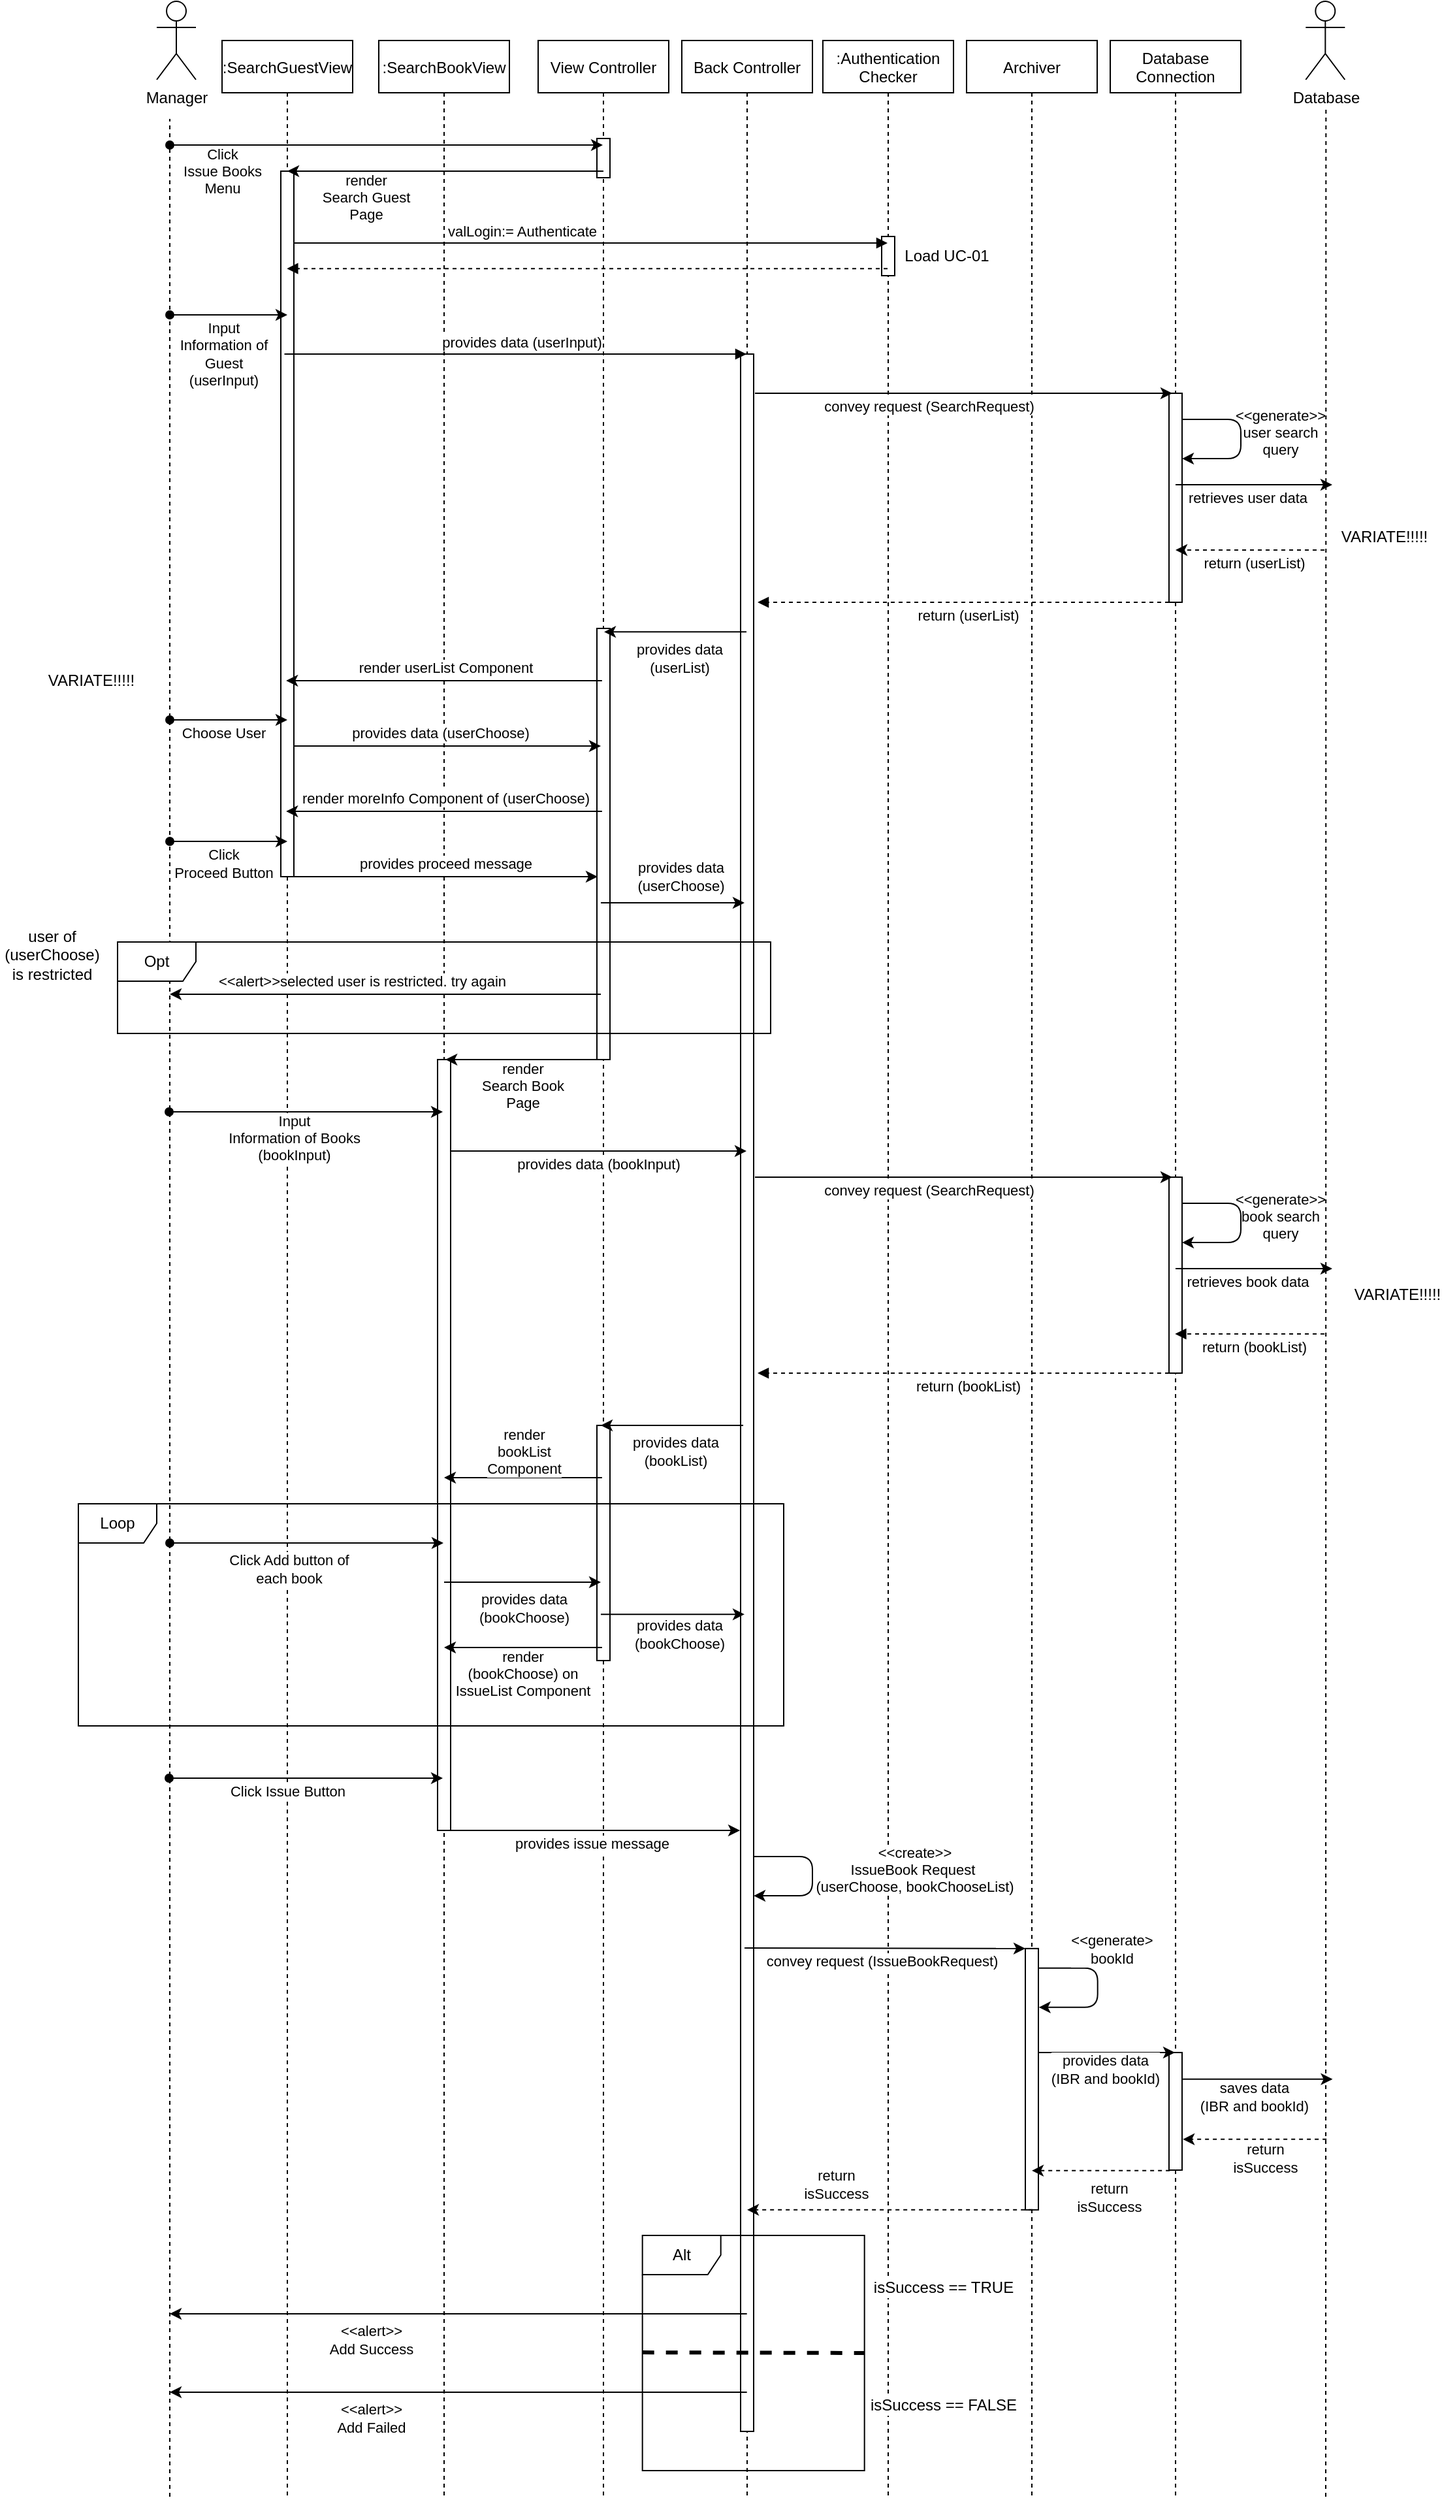 <mxfile version="14.6.11" type="github">
  <diagram id="kgpKYQtTHZ0yAKxKKP6v" name="Page-1">
    <mxGraphModel dx="1422" dy="762" grid="1" gridSize="10" guides="1" tooltips="1" connect="1" arrows="1" fold="1" page="1" pageScale="1" pageWidth="1400" pageHeight="2100" math="0" shadow="0">
      <root>
        <mxCell id="0" />
        <mxCell id="1" parent="0" />
        <mxCell id="IShbP4hHe31vie19D_xC-3" value=":Authentication&#xa;Checker" style="shape=umlLifeline;perimeter=lifelinePerimeter;container=1;collapsible=0;recursiveResize=0;rounded=0;shadow=0;strokeWidth=1;" parent="1" vertex="1">
          <mxGeometry x="750" y="160" width="100" height="1880" as="geometry" />
        </mxCell>
        <mxCell id="IShbP4hHe31vie19D_xC-4" value="" style="points=[];perimeter=orthogonalPerimeter;rounded=0;shadow=0;strokeWidth=1;" parent="IShbP4hHe31vie19D_xC-3" vertex="1">
          <mxGeometry x="45" y="150" width="10" height="30" as="geometry" />
        </mxCell>
        <mxCell id="IShbP4hHe31vie19D_xC-5" value=":SearchGuestView" style="shape=umlLifeline;perimeter=lifelinePerimeter;container=1;collapsible=0;recursiveResize=0;rounded=0;shadow=0;strokeWidth=1;" parent="1" vertex="1">
          <mxGeometry x="290" y="160" width="100" height="1880" as="geometry" />
        </mxCell>
        <mxCell id="IShbP4hHe31vie19D_xC-6" value="" style="points=[];perimeter=orthogonalPerimeter;rounded=0;shadow=0;strokeWidth=1;" parent="IShbP4hHe31vie19D_xC-5" vertex="1">
          <mxGeometry x="45" y="100" width="10" height="540" as="geometry" />
        </mxCell>
        <mxCell id="IShbP4hHe31vie19D_xC-7" value="View Controller" style="shape=umlLifeline;perimeter=lifelinePerimeter;container=1;collapsible=0;recursiveResize=0;rounded=0;shadow=0;strokeWidth=1;" parent="1" vertex="1">
          <mxGeometry x="532" y="160" width="100" height="1880" as="geometry" />
        </mxCell>
        <mxCell id="IShbP4hHe31vie19D_xC-8" value="" style="points=[];perimeter=orthogonalPerimeter;rounded=0;shadow=0;strokeWidth=1;" parent="IShbP4hHe31vie19D_xC-7" vertex="1">
          <mxGeometry x="45" y="75" width="10" height="30" as="geometry" />
        </mxCell>
        <mxCell id="IShbP4hHe31vie19D_xC-98" value="" style="points=[];perimeter=orthogonalPerimeter;rounded=0;shadow=0;strokeWidth=1;" parent="IShbP4hHe31vie19D_xC-7" vertex="1">
          <mxGeometry x="45" y="450" width="10" height="330" as="geometry" />
        </mxCell>
        <mxCell id="IShbP4hHe31vie19D_xC-158" value="" style="points=[];perimeter=orthogonalPerimeter;rounded=0;shadow=0;strokeWidth=1;" parent="IShbP4hHe31vie19D_xC-7" vertex="1">
          <mxGeometry x="45" y="1060" width="10" height="180" as="geometry" />
        </mxCell>
        <mxCell id="IShbP4hHe31vie19D_xC-9" value="valLogin:= Authenticate" style="verticalAlign=bottom;endArrow=block;shadow=0;strokeWidth=1;" parent="1" edge="1">
          <mxGeometry x="-0.23" relative="1" as="geometry">
            <mxPoint x="345" y="315" as="sourcePoint" />
            <mxPoint x="799.5" y="315" as="targetPoint" />
            <Array as="points">
              <mxPoint x="430" y="315" />
              <mxPoint x="730" y="315" />
            </Array>
            <mxPoint as="offset" />
          </mxGeometry>
        </mxCell>
        <mxCell id="IShbP4hHe31vie19D_xC-10" value="Manager" style="shape=umlActor;verticalLabelPosition=bottom;verticalAlign=top;html=1;outlineConnect=0;" parent="1" vertex="1">
          <mxGeometry x="240" y="130" width="30" height="60" as="geometry" />
        </mxCell>
        <mxCell id="IShbP4hHe31vie19D_xC-11" value="Back Controller" style="shape=umlLifeline;perimeter=lifelinePerimeter;container=1;collapsible=0;recursiveResize=0;rounded=0;shadow=0;strokeWidth=1;" parent="1" vertex="1">
          <mxGeometry x="642" y="160" width="100" height="1880" as="geometry" />
        </mxCell>
        <mxCell id="IShbP4hHe31vie19D_xC-136" value="" style="points=[];perimeter=orthogonalPerimeter;rounded=0;shadow=0;strokeWidth=1;" parent="IShbP4hHe31vie19D_xC-11" vertex="1">
          <mxGeometry x="45" y="240" width="10" height="1590" as="geometry" />
        </mxCell>
        <mxCell id="IShbP4hHe31vie19D_xC-13" value=":SearchBookView" style="shape=umlLifeline;perimeter=lifelinePerimeter;container=1;collapsible=0;recursiveResize=0;rounded=0;shadow=0;strokeWidth=1;" parent="1" vertex="1">
          <mxGeometry x="410" y="160" width="100" height="1880" as="geometry" />
        </mxCell>
        <mxCell id="IShbP4hHe31vie19D_xC-111" value="" style="endArrow=classic;html=1;startArrow=none;startFill=0;" parent="IShbP4hHe31vie19D_xC-13" edge="1">
          <mxGeometry width="50" height="50" relative="1" as="geometry">
            <mxPoint x="-65" y="540" as="sourcePoint" />
            <mxPoint x="170" y="540" as="targetPoint" />
            <Array as="points">
              <mxPoint x="-35" y="540" />
              <mxPoint x="-15" y="540" />
            </Array>
          </mxGeometry>
        </mxCell>
        <mxCell id="IShbP4hHe31vie19D_xC-112" value="provides data (userChoose)" style="edgeLabel;html=1;align=center;verticalAlign=middle;resizable=0;points=[];" parent="IShbP4hHe31vie19D_xC-111" vertex="1" connectable="0">
          <mxGeometry x="-0.167" y="-1" relative="1" as="geometry">
            <mxPoint x="14" y="-11" as="offset" />
          </mxGeometry>
        </mxCell>
        <mxCell id="IShbP4hHe31vie19D_xC-121" value="" style="points=[];perimeter=orthogonalPerimeter;rounded=0;shadow=0;strokeWidth=1;" parent="IShbP4hHe31vie19D_xC-13" vertex="1">
          <mxGeometry x="45" y="780" width="10" height="590" as="geometry" />
        </mxCell>
        <mxCell id="IShbP4hHe31vie19D_xC-15" value="Archiver" style="shape=umlLifeline;perimeter=lifelinePerimeter;container=1;collapsible=0;recursiveResize=0;rounded=0;shadow=0;strokeWidth=1;" parent="1" vertex="1">
          <mxGeometry x="860" y="160" width="100" height="1880" as="geometry" />
        </mxCell>
        <mxCell id="IShbP4hHe31vie19D_xC-187" value="" style="points=[];perimeter=orthogonalPerimeter;rounded=0;shadow=0;strokeWidth=1;" parent="IShbP4hHe31vie19D_xC-15" vertex="1">
          <mxGeometry x="45.0" y="1460.42" width="10" height="200" as="geometry" />
        </mxCell>
        <mxCell id="IShbP4hHe31vie19D_xC-189" value="" style="endArrow=classic;html=1;" parent="IShbP4hHe31vie19D_xC-15" target="IShbP4hHe31vie19D_xC-187" edge="1">
          <mxGeometry width="50" height="50" relative="1" as="geometry">
            <mxPoint x="-170" y="1460" as="sourcePoint" />
            <mxPoint x="-59.92" y="1460" as="targetPoint" />
          </mxGeometry>
        </mxCell>
        <mxCell id="IShbP4hHe31vie19D_xC-190" value="convey request (IssueBookRequest)" style="edgeLabel;html=1;align=center;verticalAlign=middle;resizable=0;points=[];" parent="IShbP4hHe31vie19D_xC-189" vertex="1" connectable="0">
          <mxGeometry x="0.082" y="1" relative="1" as="geometry">
            <mxPoint x="-12" y="11" as="offset" />
          </mxGeometry>
        </mxCell>
        <mxCell id="IShbP4hHe31vie19D_xC-191" value="" style="endArrow=classic;html=1;edgeStyle=orthogonalEdgeStyle;" parent="IShbP4hHe31vie19D_xC-15" edge="1">
          <mxGeometry width="50" height="50" relative="1" as="geometry">
            <mxPoint x="55.33" y="1475.4" as="sourcePoint" />
            <mxPoint x="55.33" y="1505.429" as="targetPoint" />
            <Array as="points">
              <mxPoint x="100.33" y="1475.4" />
              <mxPoint x="100.33" y="1505.4" />
            </Array>
          </mxGeometry>
        </mxCell>
        <mxCell id="IShbP4hHe31vie19D_xC-192" value="&amp;lt;&amp;lt;generate&amp;gt;&lt;br&gt;bookId" style="edgeLabel;html=1;align=center;verticalAlign=middle;resizable=0;points=[];" parent="IShbP4hHe31vie19D_xC-191" vertex="1" connectable="0">
          <mxGeometry x="0.886" y="-1" relative="1" as="geometry">
            <mxPoint x="48" y="-44" as="offset" />
          </mxGeometry>
        </mxCell>
        <mxCell id="IShbP4hHe31vie19D_xC-195" value="" style="endArrow=classic;html=1;" parent="IShbP4hHe31vie19D_xC-15" edge="1">
          <mxGeometry width="50" height="50" relative="1" as="geometry">
            <mxPoint x="160.25" y="1560.42" as="sourcePoint" />
            <mxPoint x="280.25" y="1560.42" as="targetPoint" />
          </mxGeometry>
        </mxCell>
        <mxCell id="IShbP4hHe31vie19D_xC-196" value="saves data&lt;br&gt;(IBR and bookId)" style="edgeLabel;html=1;align=center;verticalAlign=middle;resizable=0;points=[];" parent="IShbP4hHe31vie19D_xC-195" vertex="1" connectable="0">
          <mxGeometry x="0.082" y="1" relative="1" as="geometry">
            <mxPoint x="-6" y="14" as="offset" />
          </mxGeometry>
        </mxCell>
        <mxCell id="IShbP4hHe31vie19D_xC-197" value="" style="endArrow=classic;html=1;dashed=1;" parent="IShbP4hHe31vie19D_xC-15" edge="1">
          <mxGeometry width="50" height="50" relative="1" as="geometry">
            <mxPoint x="275.58" y="1606.42" as="sourcePoint" />
            <mxPoint x="165.577" y="1606.42" as="targetPoint" />
            <Array as="points">
              <mxPoint x="225.58" y="1606.42" />
            </Array>
          </mxGeometry>
        </mxCell>
        <mxCell id="IShbP4hHe31vie19D_xC-198" value="return&amp;nbsp;&lt;br&gt;isSuccess&amp;nbsp;" style="edgeLabel;html=1;align=center;verticalAlign=middle;resizable=0;points=[];" parent="IShbP4hHe31vie19D_xC-197" vertex="1" connectable="0">
          <mxGeometry x="-0.364" y="-3" relative="1" as="geometry">
            <mxPoint x="-11" y="17" as="offset" />
          </mxGeometry>
        </mxCell>
        <mxCell id="IShbP4hHe31vie19D_xC-199" value="" style="endArrow=classic;html=1;dashed=1;" parent="IShbP4hHe31vie19D_xC-15" edge="1">
          <mxGeometry width="50" height="50" relative="1" as="geometry">
            <mxPoint x="155.58" y="1630.42" as="sourcePoint" />
            <mxPoint x="50" y="1630.42" as="targetPoint" />
            <Array as="points">
              <mxPoint x="105.58" y="1630.42" />
            </Array>
          </mxGeometry>
        </mxCell>
        <mxCell id="IShbP4hHe31vie19D_xC-200" value="return&lt;br&gt;isSuccess" style="edgeLabel;html=1;align=center;verticalAlign=middle;resizable=0;points=[];" parent="IShbP4hHe31vie19D_xC-199" vertex="1" connectable="0">
          <mxGeometry x="-0.364" y="-3" relative="1" as="geometry">
            <mxPoint x="-13" y="23" as="offset" />
          </mxGeometry>
        </mxCell>
        <mxCell id="IShbP4hHe31vie19D_xC-201" value="" style="endArrow=classic;html=1;dashed=1;" parent="IShbP4hHe31vie19D_xC-15" target="IShbP4hHe31vie19D_xC-11" edge="1">
          <mxGeometry width="50" height="50" relative="1" as="geometry">
            <mxPoint x="50.58" y="1660.42" as="sourcePoint" />
            <mxPoint x="-405.25" y="1660.42" as="targetPoint" />
            <Array as="points">
              <mxPoint x="0.58" y="1660.42" />
            </Array>
          </mxGeometry>
        </mxCell>
        <mxCell id="IShbP4hHe31vie19D_xC-202" value="return&lt;br&gt;isSuccess" style="edgeLabel;html=1;align=center;verticalAlign=middle;resizable=0;points=[];" parent="IShbP4hHe31vie19D_xC-201" vertex="1" connectable="0">
          <mxGeometry x="-0.364" y="-3" relative="1" as="geometry">
            <mxPoint x="-81" y="-17" as="offset" />
          </mxGeometry>
        </mxCell>
        <mxCell id="IShbP4hHe31vie19D_xC-17" value="Database&#xa;Connection" style="shape=umlLifeline;perimeter=lifelinePerimeter;container=1;collapsible=0;recursiveResize=0;rounded=0;shadow=0;strokeWidth=1;" parent="1" vertex="1">
          <mxGeometry x="970" y="160" width="100" height="1880" as="geometry" />
        </mxCell>
        <mxCell id="IShbP4hHe31vie19D_xC-203" value="" style="points=[];perimeter=orthogonalPerimeter;rounded=0;shadow=0;strokeWidth=1;" parent="IShbP4hHe31vie19D_xC-17" vertex="1">
          <mxGeometry x="45" y="1540" width="10" height="90" as="geometry" />
        </mxCell>
        <mxCell id="IShbP4hHe31vie19D_xC-75" value="" style="points=[];perimeter=orthogonalPerimeter;rounded=0;shadow=0;strokeWidth=1;" parent="IShbP4hHe31vie19D_xC-17" vertex="1">
          <mxGeometry x="45" y="270" width="10" height="160" as="geometry" />
        </mxCell>
        <mxCell id="IShbP4hHe31vie19D_xC-19" value="Load UC-01" style="text;html=1;strokeColor=none;fillColor=none;align=center;verticalAlign=middle;whiteSpace=wrap;rounded=0;" parent="1" vertex="1">
          <mxGeometry x="810" y="315" width="70.33" height="20" as="geometry" />
        </mxCell>
        <mxCell id="IShbP4hHe31vie19D_xC-20" value="" style="endArrow=classic;html=1;startArrow=oval;startFill=1;" parent="1" target="IShbP4hHe31vie19D_xC-7" edge="1">
          <mxGeometry width="50" height="50" relative="1" as="geometry">
            <mxPoint x="250" y="240" as="sourcePoint" />
            <mxPoint x="339.5" y="240" as="targetPoint" />
            <Array as="points">
              <mxPoint x="300" y="240" />
              <mxPoint x="320" y="240" />
            </Array>
          </mxGeometry>
        </mxCell>
        <mxCell id="IShbP4hHe31vie19D_xC-21" value="Click&lt;br&gt;Issue Books&lt;br&gt;Menu" style="edgeLabel;html=1;align=center;verticalAlign=middle;resizable=0;points=[];" parent="IShbP4hHe31vie19D_xC-20" vertex="1" connectable="0">
          <mxGeometry x="-0.167" y="-1" relative="1" as="geometry">
            <mxPoint x="-98" y="19" as="offset" />
          </mxGeometry>
        </mxCell>
        <mxCell id="IShbP4hHe31vie19D_xC-22" value="" style="endArrow=classic;html=1;startArrow=oval;startFill=1;" parent="1" edge="1">
          <mxGeometry width="50" height="50" relative="1" as="geometry">
            <mxPoint x="250" y="370" as="sourcePoint" />
            <mxPoint x="340" y="370" as="targetPoint" />
            <Array as="points">
              <mxPoint x="280" y="370" />
              <mxPoint x="300" y="370" />
            </Array>
          </mxGeometry>
        </mxCell>
        <mxCell id="IShbP4hHe31vie19D_xC-23" value="Input&lt;br&gt;Information of&lt;br&gt;Guest&lt;br&gt;(userInput)" style="edgeLabel;html=1;align=center;verticalAlign=middle;resizable=0;points=[];" parent="IShbP4hHe31vie19D_xC-22" vertex="1" connectable="0">
          <mxGeometry x="-0.167" y="-1" relative="1" as="geometry">
            <mxPoint x="3" y="29" as="offset" />
          </mxGeometry>
        </mxCell>
        <mxCell id="IShbP4hHe31vie19D_xC-24" value="" style="endArrow=none;dashed=1;html=1;" parent="1" edge="1">
          <mxGeometry width="50" height="50" relative="1" as="geometry">
            <mxPoint x="250" y="2040" as="sourcePoint" />
            <mxPoint x="250" y="220" as="targetPoint" />
          </mxGeometry>
        </mxCell>
        <mxCell id="IShbP4hHe31vie19D_xC-31" value="Database" style="shape=umlActor;verticalLabelPosition=bottom;verticalAlign=top;html=1;outlineConnect=0;" parent="1" vertex="1">
          <mxGeometry x="1119.67" y="130" width="30" height="60" as="geometry" />
        </mxCell>
        <mxCell id="IShbP4hHe31vie19D_xC-34" value="" style="endArrow=none;dashed=1;html=1;" parent="1" edge="1">
          <mxGeometry width="50" height="50" relative="1" as="geometry">
            <mxPoint x="1135" y="2040" as="sourcePoint" />
            <mxPoint x="1135.17" y="210" as="targetPoint" />
          </mxGeometry>
        </mxCell>
        <mxCell id="IShbP4hHe31vie19D_xC-37" value="" style="verticalAlign=bottom;endArrow=classic;shadow=0;strokeWidth=1;dashed=1;endFill=1;" parent="1" target="IShbP4hHe31vie19D_xC-17" edge="1">
          <mxGeometry x="0.266" relative="1" as="geometry">
            <mxPoint x="1134" y="550" as="sourcePoint" />
            <mxPoint x="1023.667" y="550" as="targetPoint" />
            <Array as="points">
              <mxPoint x="1084" y="550" />
            </Array>
            <mxPoint as="offset" />
          </mxGeometry>
        </mxCell>
        <mxCell id="IShbP4hHe31vie19D_xC-85" value="return (userList)" style="edgeLabel;html=1;align=center;verticalAlign=middle;resizable=0;points=[];" parent="IShbP4hHe31vie19D_xC-37" vertex="1" connectable="0">
          <mxGeometry x="0.207" y="4" relative="1" as="geometry">
            <mxPoint x="15" y="6" as="offset" />
          </mxGeometry>
        </mxCell>
        <mxCell id="IShbP4hHe31vie19D_xC-38" value="" style="verticalAlign=bottom;endArrow=block;shadow=0;strokeWidth=1;dashed=1;" parent="1" edge="1">
          <mxGeometry x="0.266" relative="1" as="geometry">
            <mxPoint x="799.5" y="334.57" as="sourcePoint" />
            <mxPoint x="339.667" y="334.57" as="targetPoint" />
            <Array as="points">
              <mxPoint x="741.02" y="334.57" />
              <mxPoint x="621.02" y="334.57" />
            </Array>
            <mxPoint as="offset" />
          </mxGeometry>
        </mxCell>
        <mxCell id="IShbP4hHe31vie19D_xC-67" value="" style="endArrow=classic;html=1;strokeWidth=1;" parent="1" target="IShbP4hHe31vie19D_xC-5" edge="1">
          <mxGeometry width="50" height="50" relative="1" as="geometry">
            <mxPoint x="582" y="260" as="sourcePoint" />
            <mxPoint x="632" y="210" as="targetPoint" />
          </mxGeometry>
        </mxCell>
        <mxCell id="IShbP4hHe31vie19D_xC-68" value="render&lt;br&gt;Search Guest&lt;br&gt;Page" style="edgeLabel;html=1;align=center;verticalAlign=middle;resizable=0;points=[];" parent="IShbP4hHe31vie19D_xC-67" vertex="1" connectable="0">
          <mxGeometry x="-0.324" y="-3" relative="1" as="geometry">
            <mxPoint x="-100" y="23" as="offset" />
          </mxGeometry>
        </mxCell>
        <mxCell id="IShbP4hHe31vie19D_xC-72" value="provides data (userInput)" style="verticalAlign=bottom;endArrow=block;shadow=0;strokeWidth=1;" parent="1" target="IShbP4hHe31vie19D_xC-11" edge="1">
          <mxGeometry x="0.03" relative="1" as="geometry">
            <mxPoint x="337.75" y="400" as="sourcePoint" />
            <mxPoint x="760" y="400" as="targetPoint" />
            <Array as="points">
              <mxPoint x="422.75" y="400" />
              <mxPoint x="640" y="400" />
            </Array>
            <mxPoint as="offset" />
          </mxGeometry>
        </mxCell>
        <mxCell id="IShbP4hHe31vie19D_xC-73" value="" style="endArrow=classic;html=1;" parent="1" edge="1">
          <mxGeometry width="50" height="50" relative="1" as="geometry">
            <mxPoint x="698" y="430" as="sourcePoint" />
            <mxPoint x="1017.5" y="430" as="targetPoint" />
          </mxGeometry>
        </mxCell>
        <mxCell id="IShbP4hHe31vie19D_xC-74" value="convey request (SearchRequest)" style="edgeLabel;html=1;align=center;verticalAlign=middle;resizable=0;points=[];" parent="IShbP4hHe31vie19D_xC-73" vertex="1" connectable="0">
          <mxGeometry x="0.082" y="1" relative="1" as="geometry">
            <mxPoint x="-40" y="11" as="offset" />
          </mxGeometry>
        </mxCell>
        <mxCell id="IShbP4hHe31vie19D_xC-76" value="" style="endArrow=classic;html=1;" parent="1" edge="1">
          <mxGeometry width="50" height="50" relative="1" as="geometry">
            <mxPoint x="1020" y="500" as="sourcePoint" />
            <mxPoint x="1140" y="500" as="targetPoint" />
          </mxGeometry>
        </mxCell>
        <mxCell id="IShbP4hHe31vie19D_xC-81" value="retrieves user data" style="edgeLabel;html=1;align=center;verticalAlign=middle;resizable=0;points=[];" parent="IShbP4hHe31vie19D_xC-76" vertex="1" connectable="0">
          <mxGeometry x="-0.458" y="-2" relative="1" as="geometry">
            <mxPoint x="22" y="8" as="offset" />
          </mxGeometry>
        </mxCell>
        <mxCell id="IShbP4hHe31vie19D_xC-78" value="" style="endArrow=classic;html=1;edgeStyle=orthogonalEdgeStyle;" parent="1" edge="1">
          <mxGeometry width="50" height="50" relative="1" as="geometry">
            <mxPoint x="1025.0" y="450" as="sourcePoint" />
            <mxPoint x="1025.0" y="480.029" as="targetPoint" />
            <Array as="points">
              <mxPoint x="1070" y="450" />
              <mxPoint x="1070" y="480" />
            </Array>
          </mxGeometry>
        </mxCell>
        <mxCell id="IShbP4hHe31vie19D_xC-79" value="&amp;lt;&amp;lt;generate&amp;gt;&amp;gt;&lt;br&gt;user search&lt;br&gt;query" style="edgeLabel;html=1;align=center;verticalAlign=middle;resizable=0;points=[];labelBackgroundColor=none;" parent="IShbP4hHe31vie19D_xC-78" vertex="1" connectable="0">
          <mxGeometry x="0.886" y="-1" relative="1" as="geometry">
            <mxPoint x="68" y="-19" as="offset" />
          </mxGeometry>
        </mxCell>
        <mxCell id="IShbP4hHe31vie19D_xC-90" value="" style="verticalAlign=bottom;endArrow=block;shadow=0;strokeWidth=1;dashed=1;" parent="1" edge="1">
          <mxGeometry x="0.266" relative="1" as="geometry">
            <mxPoint x="1015.0" y="590" as="sourcePoint" />
            <mxPoint x="700" y="590" as="targetPoint" />
            <Array as="points">
              <mxPoint x="956.52" y="590" />
              <mxPoint x="865.17" y="590" />
              <mxPoint x="836.52" y="590" />
            </Array>
            <mxPoint as="offset" />
          </mxGeometry>
        </mxCell>
        <mxCell id="IShbP4hHe31vie19D_xC-91" value="return (userList)" style="edgeLabel;html=1;align=center;verticalAlign=middle;resizable=0;points=[];" parent="IShbP4hHe31vie19D_xC-90" vertex="1" connectable="0">
          <mxGeometry x="0.883" y="-1" relative="1" as="geometry">
            <mxPoint x="142" y="11" as="offset" />
          </mxGeometry>
        </mxCell>
        <mxCell id="IShbP4hHe31vie19D_xC-92" value="VARIATE!!!!!" style="text;html=1;strokeColor=none;fillColor=none;align=center;verticalAlign=middle;whiteSpace=wrap;rounded=0;" parent="1" vertex="1">
          <mxGeometry x="1160" y="530" width="40" height="20" as="geometry" />
        </mxCell>
        <mxCell id="IShbP4hHe31vie19D_xC-101" value="" style="endArrow=classic;html=1;entryX=0.55;entryY=0.008;entryDx=0;entryDy=0;entryPerimeter=0;" parent="1" source="IShbP4hHe31vie19D_xC-11" target="IShbP4hHe31vie19D_xC-98" edge="1">
          <mxGeometry width="50" height="50" relative="1" as="geometry">
            <mxPoint x="686.83" y="610" as="sourcePoint" />
            <mxPoint x="590" y="610" as="targetPoint" />
            <Array as="points" />
          </mxGeometry>
        </mxCell>
        <mxCell id="IShbP4hHe31vie19D_xC-102" value="provides data&lt;br&gt;(userList)" style="edgeLabel;html=1;align=center;verticalAlign=middle;resizable=0;points=[];" parent="IShbP4hHe31vie19D_xC-101" vertex="1" connectable="0">
          <mxGeometry x="-0.153" y="2" relative="1" as="geometry">
            <mxPoint x="-6" y="18" as="offset" />
          </mxGeometry>
        </mxCell>
        <mxCell id="IShbP4hHe31vie19D_xC-103" value="" style="endArrow=classic;html=1;" parent="1" edge="1">
          <mxGeometry width="50" height="50" relative="1" as="geometry">
            <mxPoint x="580.92" y="650" as="sourcePoint" />
            <mxPoint x="339.087" y="650" as="targetPoint" />
            <Array as="points" />
          </mxGeometry>
        </mxCell>
        <mxCell id="IShbP4hHe31vie19D_xC-104" value="render userList Component" style="edgeLabel;html=1;align=center;verticalAlign=middle;resizable=0;points=[];" parent="IShbP4hHe31vie19D_xC-103" vertex="1" connectable="0">
          <mxGeometry x="-0.153" y="2" relative="1" as="geometry">
            <mxPoint x="-18" y="-12" as="offset" />
          </mxGeometry>
        </mxCell>
        <mxCell id="IShbP4hHe31vie19D_xC-106" value="" style="endArrow=classic;html=1;startArrow=oval;startFill=1;" parent="1" edge="1">
          <mxGeometry width="50" height="50" relative="1" as="geometry">
            <mxPoint x="250" y="680" as="sourcePoint" />
            <mxPoint x="340" y="680" as="targetPoint" />
            <Array as="points">
              <mxPoint x="280" y="680" />
              <mxPoint x="300" y="680" />
            </Array>
          </mxGeometry>
        </mxCell>
        <mxCell id="IShbP4hHe31vie19D_xC-107" value="Choose User" style="edgeLabel;html=1;align=center;verticalAlign=middle;resizable=0;points=[];" parent="IShbP4hHe31vie19D_xC-106" vertex="1" connectable="0">
          <mxGeometry x="-0.167" y="-1" relative="1" as="geometry">
            <mxPoint x="3" y="9" as="offset" />
          </mxGeometry>
        </mxCell>
        <mxCell id="IShbP4hHe31vie19D_xC-110" value="VARIATE!!!!!" style="text;html=1;strokeColor=none;fillColor=none;align=center;verticalAlign=middle;whiteSpace=wrap;rounded=0;" parent="1" vertex="1">
          <mxGeometry x="170" y="640" width="40" height="20" as="geometry" />
        </mxCell>
        <mxCell id="IShbP4hHe31vie19D_xC-113" value="" style="endArrow=classic;html=1;" parent="1" edge="1">
          <mxGeometry width="50" height="50" relative="1" as="geometry">
            <mxPoint x="580.92" y="750" as="sourcePoint" />
            <mxPoint x="339.087" y="750" as="targetPoint" />
            <Array as="points" />
          </mxGeometry>
        </mxCell>
        <mxCell id="IShbP4hHe31vie19D_xC-114" value="render moreInfo Component of (userChoose)" style="edgeLabel;html=1;align=center;verticalAlign=middle;resizable=0;points=[];" parent="IShbP4hHe31vie19D_xC-113" vertex="1" connectable="0">
          <mxGeometry x="-0.153" y="2" relative="1" as="geometry">
            <mxPoint x="-18" y="-12" as="offset" />
          </mxGeometry>
        </mxCell>
        <mxCell id="IShbP4hHe31vie19D_xC-117" value="" style="endArrow=classic;html=1;startArrow=oval;startFill=1;" parent="1" edge="1">
          <mxGeometry width="50" height="50" relative="1" as="geometry">
            <mxPoint x="250" y="773" as="sourcePoint" />
            <mxPoint x="340" y="773" as="targetPoint" />
            <Array as="points">
              <mxPoint x="280" y="773" />
              <mxPoint x="300" y="773" />
            </Array>
          </mxGeometry>
        </mxCell>
        <mxCell id="IShbP4hHe31vie19D_xC-118" value="Click&lt;br&gt;Proceed Button" style="edgeLabel;html=1;align=center;verticalAlign=middle;resizable=0;points=[];" parent="IShbP4hHe31vie19D_xC-117" vertex="1" connectable="0">
          <mxGeometry x="-0.167" y="-1" relative="1" as="geometry">
            <mxPoint x="3" y="16" as="offset" />
          </mxGeometry>
        </mxCell>
        <mxCell id="IShbP4hHe31vie19D_xC-119" value="" style="endArrow=classic;html=1;startArrow=none;startFill=0;" parent="1" edge="1">
          <mxGeometry width="50" height="50" relative="1" as="geometry">
            <mxPoint x="342.5" y="800" as="sourcePoint" />
            <mxPoint x="577.5" y="800" as="targetPoint" />
            <Array as="points">
              <mxPoint x="372.5" y="800" />
              <mxPoint x="392.5" y="800" />
            </Array>
          </mxGeometry>
        </mxCell>
        <mxCell id="IShbP4hHe31vie19D_xC-120" value="provides proceed message" style="edgeLabel;html=1;align=center;verticalAlign=middle;resizable=0;points=[];" parent="IShbP4hHe31vie19D_xC-119" vertex="1" connectable="0">
          <mxGeometry x="-0.167" y="-1" relative="1" as="geometry">
            <mxPoint x="20" y="-11" as="offset" />
          </mxGeometry>
        </mxCell>
        <mxCell id="IShbP4hHe31vie19D_xC-122" value="" style="endArrow=classic;html=1;" parent="1" edge="1">
          <mxGeometry width="50" height="50" relative="1" as="geometry">
            <mxPoint x="580" y="940" as="sourcePoint" />
            <mxPoint x="461.087" y="940" as="targetPoint" />
            <Array as="points" />
          </mxGeometry>
        </mxCell>
        <mxCell id="IShbP4hHe31vie19D_xC-123" value="render&lt;br&gt;Search Book&lt;br&gt;Page" style="edgeLabel;html=1;align=center;verticalAlign=middle;resizable=0;points=[];" parent="IShbP4hHe31vie19D_xC-122" vertex="1" connectable="0">
          <mxGeometry x="-0.153" y="2" relative="1" as="geometry">
            <mxPoint x="-10" y="18" as="offset" />
          </mxGeometry>
        </mxCell>
        <mxCell id="IShbP4hHe31vie19D_xC-125" value="" style="endArrow=classic;html=1;startArrow=none;startFill=0;" parent="1" edge="1">
          <mxGeometry width="50" height="50" relative="1" as="geometry">
            <mxPoint x="580" y="820" as="sourcePoint" />
            <mxPoint x="690" y="820" as="targetPoint" />
            <Array as="points">
              <mxPoint x="610" y="820" />
              <mxPoint x="630" y="820" />
            </Array>
          </mxGeometry>
        </mxCell>
        <mxCell id="IShbP4hHe31vie19D_xC-126" value="provides data&lt;br&gt;(userChoose)" style="edgeLabel;html=1;align=center;verticalAlign=middle;resizable=0;points=[];" parent="IShbP4hHe31vie19D_xC-125" vertex="1" connectable="0">
          <mxGeometry x="-0.167" y="-1" relative="1" as="geometry">
            <mxPoint x="15" y="-21" as="offset" />
          </mxGeometry>
        </mxCell>
        <mxCell id="IShbP4hHe31vie19D_xC-129" value="" style="endArrow=classic;html=1;" parent="1" edge="1">
          <mxGeometry width="50" height="50" relative="1" as="geometry">
            <mxPoint x="580" y="890" as="sourcePoint" />
            <mxPoint x="250" y="890" as="targetPoint" />
            <Array as="points" />
          </mxGeometry>
        </mxCell>
        <mxCell id="IShbP4hHe31vie19D_xC-130" value="&amp;lt;&amp;lt;alert&amp;gt;&amp;gt;selected user is restricted. try again" style="edgeLabel;html=1;align=center;verticalAlign=middle;resizable=0;points=[];" parent="IShbP4hHe31vie19D_xC-129" vertex="1" connectable="0">
          <mxGeometry x="-0.153" y="2" relative="1" as="geometry">
            <mxPoint x="-43" y="-12" as="offset" />
          </mxGeometry>
        </mxCell>
        <mxCell id="IShbP4hHe31vie19D_xC-133" value="Opt" style="shape=umlFrame;whiteSpace=wrap;html=1;" parent="1" vertex="1">
          <mxGeometry x="210" y="850" width="500" height="70" as="geometry" />
        </mxCell>
        <mxCell id="IShbP4hHe31vie19D_xC-134" value="user of (userChoose)&lt;br&gt;is restricted" style="text;html=1;strokeColor=none;fillColor=none;align=center;verticalAlign=middle;whiteSpace=wrap;rounded=0;" parent="1" vertex="1">
          <mxGeometry x="120" y="840" width="80" height="40" as="geometry" />
        </mxCell>
        <mxCell id="IShbP4hHe31vie19D_xC-137" value="" style="points=[];perimeter=orthogonalPerimeter;rounded=0;shadow=0;strokeWidth=1;" parent="1" vertex="1">
          <mxGeometry x="1015" y="1030" width="10" height="150" as="geometry" />
        </mxCell>
        <mxCell id="IShbP4hHe31vie19D_xC-138" value="" style="endArrow=classic;html=1;startArrow=oval;startFill=1;" parent="1" edge="1">
          <mxGeometry width="50" height="50" relative="1" as="geometry">
            <mxPoint x="249.5" y="980" as="sourcePoint" />
            <mxPoint x="459.0" y="980" as="targetPoint" />
            <Array as="points">
              <mxPoint x="279.5" y="980" />
              <mxPoint x="299.5" y="980" />
              <mxPoint x="369.5" y="980" />
            </Array>
          </mxGeometry>
        </mxCell>
        <mxCell id="IShbP4hHe31vie19D_xC-139" value="Input&lt;br&gt;Information of Books&lt;br&gt;(bookInput)" style="edgeLabel;html=1;align=center;verticalAlign=middle;resizable=0;points=[];" parent="IShbP4hHe31vie19D_xC-138" vertex="1" connectable="0">
          <mxGeometry x="-0.167" y="-1" relative="1" as="geometry">
            <mxPoint x="8" y="19" as="offset" />
          </mxGeometry>
        </mxCell>
        <mxCell id="IShbP4hHe31vie19D_xC-140" value="" style="verticalAlign=bottom;endArrow=block;shadow=0;strokeWidth=1;dashed=1;" parent="1" edge="1">
          <mxGeometry x="0.266" relative="1" as="geometry">
            <mxPoint x="1134" y="1150" as="sourcePoint" />
            <mxPoint x="1019.667" y="1150" as="targetPoint" />
            <Array as="points">
              <mxPoint x="1084" y="1150" />
            </Array>
            <mxPoint as="offset" />
          </mxGeometry>
        </mxCell>
        <mxCell id="IShbP4hHe31vie19D_xC-141" value="return (bookList)" style="edgeLabel;html=1;align=center;verticalAlign=middle;resizable=0;points=[];" parent="IShbP4hHe31vie19D_xC-140" vertex="1" connectable="0">
          <mxGeometry x="0.207" y="4" relative="1" as="geometry">
            <mxPoint x="15" y="6" as="offset" />
          </mxGeometry>
        </mxCell>
        <mxCell id="IShbP4hHe31vie19D_xC-143" value="" style="endArrow=classic;html=1;" parent="1" edge="1">
          <mxGeometry width="50" height="50" relative="1" as="geometry">
            <mxPoint x="698" y="1030" as="sourcePoint" />
            <mxPoint x="1017.5" y="1030" as="targetPoint" />
          </mxGeometry>
        </mxCell>
        <mxCell id="IShbP4hHe31vie19D_xC-144" value="convey request (SearchRequest)" style="edgeLabel;html=1;align=center;verticalAlign=middle;resizable=0;points=[];" parent="IShbP4hHe31vie19D_xC-143" vertex="1" connectable="0">
          <mxGeometry x="0.082" y="1" relative="1" as="geometry">
            <mxPoint x="-40" y="11" as="offset" />
          </mxGeometry>
        </mxCell>
        <mxCell id="IShbP4hHe31vie19D_xC-145" value="" style="endArrow=classic;html=1;" parent="1" edge="1">
          <mxGeometry width="50" height="50" relative="1" as="geometry">
            <mxPoint x="1020" y="1100" as="sourcePoint" />
            <mxPoint x="1140" y="1100" as="targetPoint" />
          </mxGeometry>
        </mxCell>
        <mxCell id="IShbP4hHe31vie19D_xC-146" value="retrieves book data" style="edgeLabel;html=1;align=center;verticalAlign=middle;resizable=0;points=[];" parent="IShbP4hHe31vie19D_xC-145" vertex="1" connectable="0">
          <mxGeometry x="-0.458" y="-2" relative="1" as="geometry">
            <mxPoint x="22" y="8" as="offset" />
          </mxGeometry>
        </mxCell>
        <mxCell id="IShbP4hHe31vie19D_xC-147" value="" style="endArrow=classic;html=1;edgeStyle=orthogonalEdgeStyle;" parent="1" edge="1">
          <mxGeometry width="50" height="50" relative="1" as="geometry">
            <mxPoint x="1025" y="1050" as="sourcePoint" />
            <mxPoint x="1025" y="1080.029" as="targetPoint" />
            <Array as="points">
              <mxPoint x="1070" y="1050" />
              <mxPoint x="1070" y="1080" />
            </Array>
          </mxGeometry>
        </mxCell>
        <mxCell id="IShbP4hHe31vie19D_xC-148" value="&amp;lt;&amp;lt;generate&amp;gt;&amp;gt;&lt;br&gt;book search&lt;br&gt;query" style="edgeLabel;html=1;align=center;verticalAlign=middle;resizable=0;points=[];labelBackgroundColor=none;" parent="IShbP4hHe31vie19D_xC-147" vertex="1" connectable="0">
          <mxGeometry x="0.886" y="-1" relative="1" as="geometry">
            <mxPoint x="68" y="-19" as="offset" />
          </mxGeometry>
        </mxCell>
        <mxCell id="IShbP4hHe31vie19D_xC-149" value="" style="verticalAlign=bottom;endArrow=block;shadow=0;strokeWidth=1;dashed=1;" parent="1" edge="1">
          <mxGeometry x="0.266" relative="1" as="geometry">
            <mxPoint x="1015" y="1180" as="sourcePoint" />
            <mxPoint x="700" y="1180" as="targetPoint" />
            <Array as="points">
              <mxPoint x="956.52" y="1180" />
              <mxPoint x="865.17" y="1180" />
              <mxPoint x="836.52" y="1180" />
            </Array>
            <mxPoint as="offset" />
          </mxGeometry>
        </mxCell>
        <mxCell id="IShbP4hHe31vie19D_xC-150" value="return (bookList)" style="edgeLabel;html=1;align=center;verticalAlign=middle;resizable=0;points=[];" parent="IShbP4hHe31vie19D_xC-149" vertex="1" connectable="0">
          <mxGeometry x="0.883" y="-1" relative="1" as="geometry">
            <mxPoint x="142" y="11" as="offset" />
          </mxGeometry>
        </mxCell>
        <mxCell id="IShbP4hHe31vie19D_xC-151" value="VARIATE!!!!!" style="text;html=1;strokeColor=none;fillColor=none;align=center;verticalAlign=middle;whiteSpace=wrap;rounded=0;" parent="1" vertex="1">
          <mxGeometry x="1170" y="1110" width="40" height="20" as="geometry" />
        </mxCell>
        <mxCell id="IShbP4hHe31vie19D_xC-152" value="" style="endArrow=classic;html=1;" parent="1" edge="1">
          <mxGeometry width="50" height="50" relative="1" as="geometry">
            <mxPoint x="689.0" y="1220.0" as="sourcePoint" />
            <mxPoint x="580" y="1220" as="targetPoint" />
            <Array as="points" />
          </mxGeometry>
        </mxCell>
        <mxCell id="IShbP4hHe31vie19D_xC-153" value="provides data&lt;br&gt;(bookList)" style="edgeLabel;html=1;align=center;verticalAlign=middle;resizable=0;points=[];" parent="IShbP4hHe31vie19D_xC-152" vertex="1" connectable="0">
          <mxGeometry x="-0.153" y="2" relative="1" as="geometry">
            <mxPoint x="-6" y="18" as="offset" />
          </mxGeometry>
        </mxCell>
        <mxCell id="IShbP4hHe31vie19D_xC-156" value="" style="endArrow=classic;html=1;startArrow=none;startFill=0;" parent="1" target="IShbP4hHe31vie19D_xC-11" edge="1">
          <mxGeometry width="50" height="50" relative="1" as="geometry">
            <mxPoint x="465" y="1010" as="sourcePoint" />
            <mxPoint x="670" y="1010" as="targetPoint" />
            <Array as="points">
              <mxPoint x="495" y="1010" />
              <mxPoint x="515" y="1010" />
              <mxPoint x="585" y="1010" />
            </Array>
          </mxGeometry>
        </mxCell>
        <mxCell id="IShbP4hHe31vie19D_xC-157" value="provides data (bookInput)" style="edgeLabel;html=1;align=center;verticalAlign=middle;resizable=0;points=[];" parent="IShbP4hHe31vie19D_xC-156" vertex="1" connectable="0">
          <mxGeometry x="-0.167" y="-1" relative="1" as="geometry">
            <mxPoint x="18" y="9" as="offset" />
          </mxGeometry>
        </mxCell>
        <mxCell id="IShbP4hHe31vie19D_xC-159" value="" style="endArrow=classic;html=1;" parent="1" target="IShbP4hHe31vie19D_xC-13" edge="1">
          <mxGeometry width="50" height="50" relative="1" as="geometry">
            <mxPoint x="580.92" y="1260" as="sourcePoint" />
            <mxPoint x="339.087" y="1260" as="targetPoint" />
            <Array as="points" />
          </mxGeometry>
        </mxCell>
        <mxCell id="IShbP4hHe31vie19D_xC-160" value="render &lt;br&gt;bookList&lt;br&gt;Component" style="edgeLabel;html=1;align=center;verticalAlign=middle;resizable=0;points=[];" parent="IShbP4hHe31vie19D_xC-159" vertex="1" connectable="0">
          <mxGeometry x="-0.153" y="2" relative="1" as="geometry">
            <mxPoint x="-9" y="-22" as="offset" />
          </mxGeometry>
        </mxCell>
        <mxCell id="IShbP4hHe31vie19D_xC-161" value="" style="endArrow=classic;html=1;startArrow=oval;startFill=1;" parent="1" edge="1">
          <mxGeometry width="50" height="50" relative="1" as="geometry">
            <mxPoint x="250" y="1310" as="sourcePoint" />
            <mxPoint x="459.5" y="1310" as="targetPoint" />
            <Array as="points">
              <mxPoint x="280" y="1310" />
              <mxPoint x="300" y="1310" />
              <mxPoint x="370" y="1310" />
            </Array>
          </mxGeometry>
        </mxCell>
        <mxCell id="IShbP4hHe31vie19D_xC-162" value="Click Add button of&lt;br&gt;each book" style="edgeLabel;html=1;align=center;verticalAlign=middle;resizable=0;points=[];" parent="IShbP4hHe31vie19D_xC-161" vertex="1" connectable="0">
          <mxGeometry x="-0.167" y="-1" relative="1" as="geometry">
            <mxPoint x="3" y="19" as="offset" />
          </mxGeometry>
        </mxCell>
        <mxCell id="IShbP4hHe31vie19D_xC-163" value="" style="endArrow=classic;html=1;startArrow=none;startFill=0;" parent="1" edge="1">
          <mxGeometry width="50" height="50" relative="1" as="geometry">
            <mxPoint x="460" y="1340" as="sourcePoint" />
            <mxPoint x="580" y="1340" as="targetPoint" />
            <Array as="points">
              <mxPoint x="490" y="1340" />
              <mxPoint x="510" y="1340" />
              <mxPoint x="580" y="1340" />
            </Array>
          </mxGeometry>
        </mxCell>
        <mxCell id="IShbP4hHe31vie19D_xC-165" value="provides data&lt;br&gt;(bookChoose)" style="edgeLabel;html=1;align=center;verticalAlign=middle;resizable=0;points=[];" parent="IShbP4hHe31vie19D_xC-163" vertex="1" connectable="0">
          <mxGeometry x="0.014" y="-1" relative="1" as="geometry">
            <mxPoint y="19" as="offset" />
          </mxGeometry>
        </mxCell>
        <mxCell id="IShbP4hHe31vie19D_xC-166" value="" style="endArrow=classic;html=1;" parent="1" edge="1">
          <mxGeometry width="50" height="50" relative="1" as="geometry">
            <mxPoint x="580.92" y="1390" as="sourcePoint" />
            <mxPoint x="460" y="1390" as="targetPoint" />
            <Array as="points" />
          </mxGeometry>
        </mxCell>
        <mxCell id="IShbP4hHe31vie19D_xC-167" value="render&lt;br&gt;(bookChoose) on&lt;br&gt;IssueList Component" style="edgeLabel;html=1;align=center;verticalAlign=middle;resizable=0;points=[];" parent="IShbP4hHe31vie19D_xC-166" vertex="1" connectable="0">
          <mxGeometry x="-0.153" y="2" relative="1" as="geometry">
            <mxPoint x="-10" y="18" as="offset" />
          </mxGeometry>
        </mxCell>
        <mxCell id="IShbP4hHe31vie19D_xC-168" value="Loop" style="shape=umlFrame;whiteSpace=wrap;html=1;" parent="1" vertex="1">
          <mxGeometry x="180" y="1280" width="540" height="170" as="geometry" />
        </mxCell>
        <mxCell id="IShbP4hHe31vie19D_xC-169" value="" style="endArrow=classic;html=1;startArrow=oval;startFill=1;" parent="1" edge="1">
          <mxGeometry width="50" height="50" relative="1" as="geometry">
            <mxPoint x="249.5" y="1490" as="sourcePoint" />
            <mxPoint x="459.0" y="1490" as="targetPoint" />
            <Array as="points">
              <mxPoint x="279.5" y="1490" />
              <mxPoint x="299.5" y="1490" />
              <mxPoint x="369.5" y="1490" />
            </Array>
          </mxGeometry>
        </mxCell>
        <mxCell id="IShbP4hHe31vie19D_xC-170" value="Click Issue Button" style="edgeLabel;html=1;align=center;verticalAlign=middle;resizable=0;points=[];" parent="IShbP4hHe31vie19D_xC-169" vertex="1" connectable="0">
          <mxGeometry x="-0.167" y="-1" relative="1" as="geometry">
            <mxPoint x="3" y="9" as="offset" />
          </mxGeometry>
        </mxCell>
        <mxCell id="IShbP4hHe31vie19D_xC-193" value="" style="endArrow=classic;html=1;" parent="1" target="IShbP4hHe31vie19D_xC-17" edge="1">
          <mxGeometry width="50" height="50" relative="1" as="geometry">
            <mxPoint x="915" y="1700" as="sourcePoint" />
            <mxPoint x="1020" y="1710" as="targetPoint" />
          </mxGeometry>
        </mxCell>
        <mxCell id="IShbP4hHe31vie19D_xC-194" value="provides data&lt;br&gt;(IBR and bookId)" style="edgeLabel;html=1;align=center;verticalAlign=middle;resizable=0;points=[];" parent="IShbP4hHe31vie19D_xC-193" vertex="1" connectable="0">
          <mxGeometry x="0.082" y="1" relative="1" as="geometry">
            <mxPoint x="-6" y="14" as="offset" />
          </mxGeometry>
        </mxCell>
        <mxCell id="IShbP4hHe31vie19D_xC-204" value="" style="endArrow=classic;html=1;startArrow=none;startFill=0;" parent="1" edge="1">
          <mxGeometry width="50" height="50" relative="1" as="geometry">
            <mxPoint x="460" y="1530" as="sourcePoint" />
            <mxPoint x="686.5" y="1530" as="targetPoint" />
            <Array as="points">
              <mxPoint x="490" y="1530" />
              <mxPoint x="510" y="1530" />
              <mxPoint x="580" y="1530" />
            </Array>
          </mxGeometry>
        </mxCell>
        <mxCell id="IShbP4hHe31vie19D_xC-205" value="provides issue message" style="edgeLabel;html=1;align=center;verticalAlign=middle;resizable=0;points=[];" parent="IShbP4hHe31vie19D_xC-204" vertex="1" connectable="0">
          <mxGeometry x="-0.167" y="-1" relative="1" as="geometry">
            <mxPoint x="18" y="9" as="offset" />
          </mxGeometry>
        </mxCell>
        <mxCell id="IShbP4hHe31vie19D_xC-207" value="" style="endArrow=classic;html=1;edgeStyle=orthogonalEdgeStyle;" parent="1" edge="1">
          <mxGeometry width="50" height="50" relative="1" as="geometry">
            <mxPoint x="697" y="1550" as="sourcePoint" />
            <mxPoint x="697" y="1580.029" as="targetPoint" />
            <Array as="points">
              <mxPoint x="742" y="1550" />
              <mxPoint x="742" y="1580" />
            </Array>
          </mxGeometry>
        </mxCell>
        <mxCell id="IShbP4hHe31vie19D_xC-208" value="&amp;lt;&amp;lt;create&amp;gt;&amp;gt;&lt;br&gt;IssueBook Request&amp;nbsp;&lt;br&gt;(userChoose, bookChooseList)" style="edgeLabel;html=1;align=center;verticalAlign=middle;resizable=0;points=[];labelBackgroundColor=#ffffff;" parent="IShbP4hHe31vie19D_xC-207" vertex="1" connectable="0">
          <mxGeometry x="0.886" y="-1" relative="1" as="geometry">
            <mxPoint x="116" y="-19" as="offset" />
          </mxGeometry>
        </mxCell>
        <mxCell id="IShbP4hHe31vie19D_xC-213" value="" style="endArrow=classic;html=1;startArrow=none;startFill=0;" parent="1" edge="1">
          <mxGeometry width="50" height="50" relative="1" as="geometry">
            <mxPoint x="580" y="1364.58" as="sourcePoint" />
            <mxPoint x="690" y="1364.58" as="targetPoint" />
            <Array as="points">
              <mxPoint x="610" y="1364.58" />
              <mxPoint x="630" y="1364.58" />
            </Array>
          </mxGeometry>
        </mxCell>
        <mxCell id="IShbP4hHe31vie19D_xC-214" value="provides data&lt;br&gt;(bookChoose)" style="edgeLabel;html=1;align=center;verticalAlign=middle;resizable=0;points=[];" parent="IShbP4hHe31vie19D_xC-213" vertex="1" connectable="0">
          <mxGeometry x="-0.167" y="-1" relative="1" as="geometry">
            <mxPoint x="14" y="14" as="offset" />
          </mxGeometry>
        </mxCell>
        <mxCell id="IShbP4hHe31vie19D_xC-215" value="" style="endArrow=classic;html=1;strokeWidth=1;" parent="1" edge="1">
          <mxGeometry width="50" height="50" relative="1" as="geometry">
            <mxPoint x="691.84" y="1900" as="sourcePoint" />
            <mxPoint x="250" y="1900" as="targetPoint" />
          </mxGeometry>
        </mxCell>
        <mxCell id="IShbP4hHe31vie19D_xC-216" value="&amp;lt;&amp;lt;alert&amp;gt;&amp;gt;&lt;br&gt;Add Success" style="edgeLabel;html=1;align=center;verticalAlign=middle;resizable=0;points=[];" parent="IShbP4hHe31vie19D_xC-215" vertex="1" connectable="0">
          <mxGeometry x="0.161" y="4" relative="1" as="geometry">
            <mxPoint x="-32" y="16" as="offset" />
          </mxGeometry>
        </mxCell>
        <mxCell id="IShbP4hHe31vie19D_xC-217" value="Alt" style="shape=umlFrame;whiteSpace=wrap;html=1;labelBackgroundColor=#ffffff;fillColor=#FFFFFF;gradientColor=none;" parent="1" vertex="1">
          <mxGeometry x="611.84" y="1840" width="170" height="180" as="geometry" />
        </mxCell>
        <mxCell id="IShbP4hHe31vie19D_xC-218" value="" style="endArrow=classic;html=1;strokeWidth=1;" parent="1" edge="1">
          <mxGeometry width="50" height="50" relative="1" as="geometry">
            <mxPoint x="691.84" y="1960" as="sourcePoint" />
            <mxPoint x="250" y="1960" as="targetPoint" />
          </mxGeometry>
        </mxCell>
        <mxCell id="IShbP4hHe31vie19D_xC-219" value="&amp;lt;&amp;lt;alert&amp;gt;&amp;gt;&lt;br&gt;Add Failed" style="edgeLabel;html=1;align=center;verticalAlign=middle;resizable=0;points=[];" parent="IShbP4hHe31vie19D_xC-218" vertex="1" connectable="0">
          <mxGeometry x="0.161" y="4" relative="1" as="geometry">
            <mxPoint x="-32" y="16" as="offset" />
          </mxGeometry>
        </mxCell>
        <mxCell id="IShbP4hHe31vie19D_xC-220" value="" style="endArrow=none;dashed=1;html=1;strokeWidth=3;" parent="1" edge="1">
          <mxGeometry width="50" height="50" relative="1" as="geometry">
            <mxPoint x="611.84" y="1929.55" as="sourcePoint" />
            <mxPoint x="781.84" y="1930" as="targetPoint" />
          </mxGeometry>
        </mxCell>
        <mxCell id="IShbP4hHe31vie19D_xC-221" value="isSuccess == TRUE" style="text;html=1;strokeColor=none;fillColor=none;align=center;verticalAlign=middle;rounded=0;labelBackgroundColor=#ffffff;" parent="1" vertex="1">
          <mxGeometry x="772.17" y="1850" width="140" height="60" as="geometry" />
        </mxCell>
        <mxCell id="IShbP4hHe31vie19D_xC-222" value="isSuccess == FALSE" style="text;html=1;strokeColor=none;fillColor=none;align=center;verticalAlign=middle;rounded=0;labelBackgroundColor=#ffffff;" parent="1" vertex="1">
          <mxGeometry x="772.17" y="1940" width="140" height="60" as="geometry" />
        </mxCell>
      </root>
    </mxGraphModel>
  </diagram>
</mxfile>
